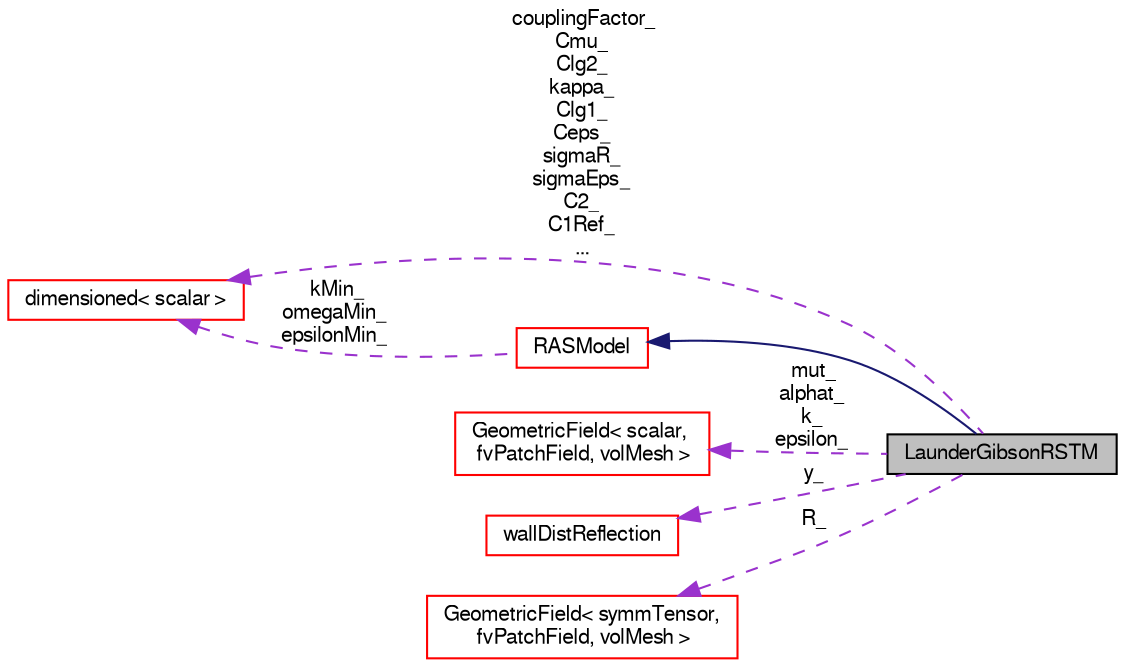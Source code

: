 digraph "LaunderGibsonRSTM"
{
  bgcolor="transparent";
  edge [fontname="FreeSans",fontsize="10",labelfontname="FreeSans",labelfontsize="10"];
  node [fontname="FreeSans",fontsize="10",shape=record];
  rankdir="LR";
  Node19 [label="LaunderGibsonRSTM",height=0.2,width=0.4,color="black", fillcolor="grey75", style="filled", fontcolor="black"];
  Node20 -> Node19 [dir="back",color="midnightblue",fontsize="10",style="solid",fontname="FreeSans"];
  Node20 [label="RASModel",height=0.2,width=0.4,color="red",URL="$a30758.html",tooltip="Abstract base class for turbulence models for compressible and combusting flows. "];
  Node99 -> Node20 [dir="back",color="darkorchid3",fontsize="10",style="dashed",label=" kMin_\nomegaMin_\nepsilonMin_" ,fontname="FreeSans"];
  Node99 [label="dimensioned\< scalar \>",height=0.2,width=0.4,color="red",URL="$a26366.html"];
  Node59 -> Node19 [dir="back",color="darkorchid3",fontsize="10",style="dashed",label=" mut_\nalphat_\nk_\nepsilon_" ,fontname="FreeSans"];
  Node59 [label="GeometricField\< scalar,\l fvPatchField, volMesh \>",height=0.2,width=0.4,color="red",URL="$a22434.html"];
  Node101 -> Node19 [dir="back",color="darkorchid3",fontsize="10",style="dashed",label=" y_" ,fontname="FreeSans"];
  Node101 [label="wallDistReflection",height=0.2,width=0.4,color="red",URL="$a22906.html",tooltip="Wall distance and reflection vector calculation. See wallDist.H. "];
  Node109 -> Node19 [dir="back",color="darkorchid3",fontsize="10",style="dashed",label=" R_" ,fontname="FreeSans"];
  Node109 [label="GeometricField\< symmTensor,\l fvPatchField, volMesh \>",height=0.2,width=0.4,color="red",URL="$a22434.html"];
  Node99 -> Node19 [dir="back",color="darkorchid3",fontsize="10",style="dashed",label=" couplingFactor_\nCmu_\nClg2_\nkappa_\nClg1_\nCeps_\nsigmaR_\nsigmaEps_\nC2_\nC1Ref_\n..." ,fontname="FreeSans"];
}
